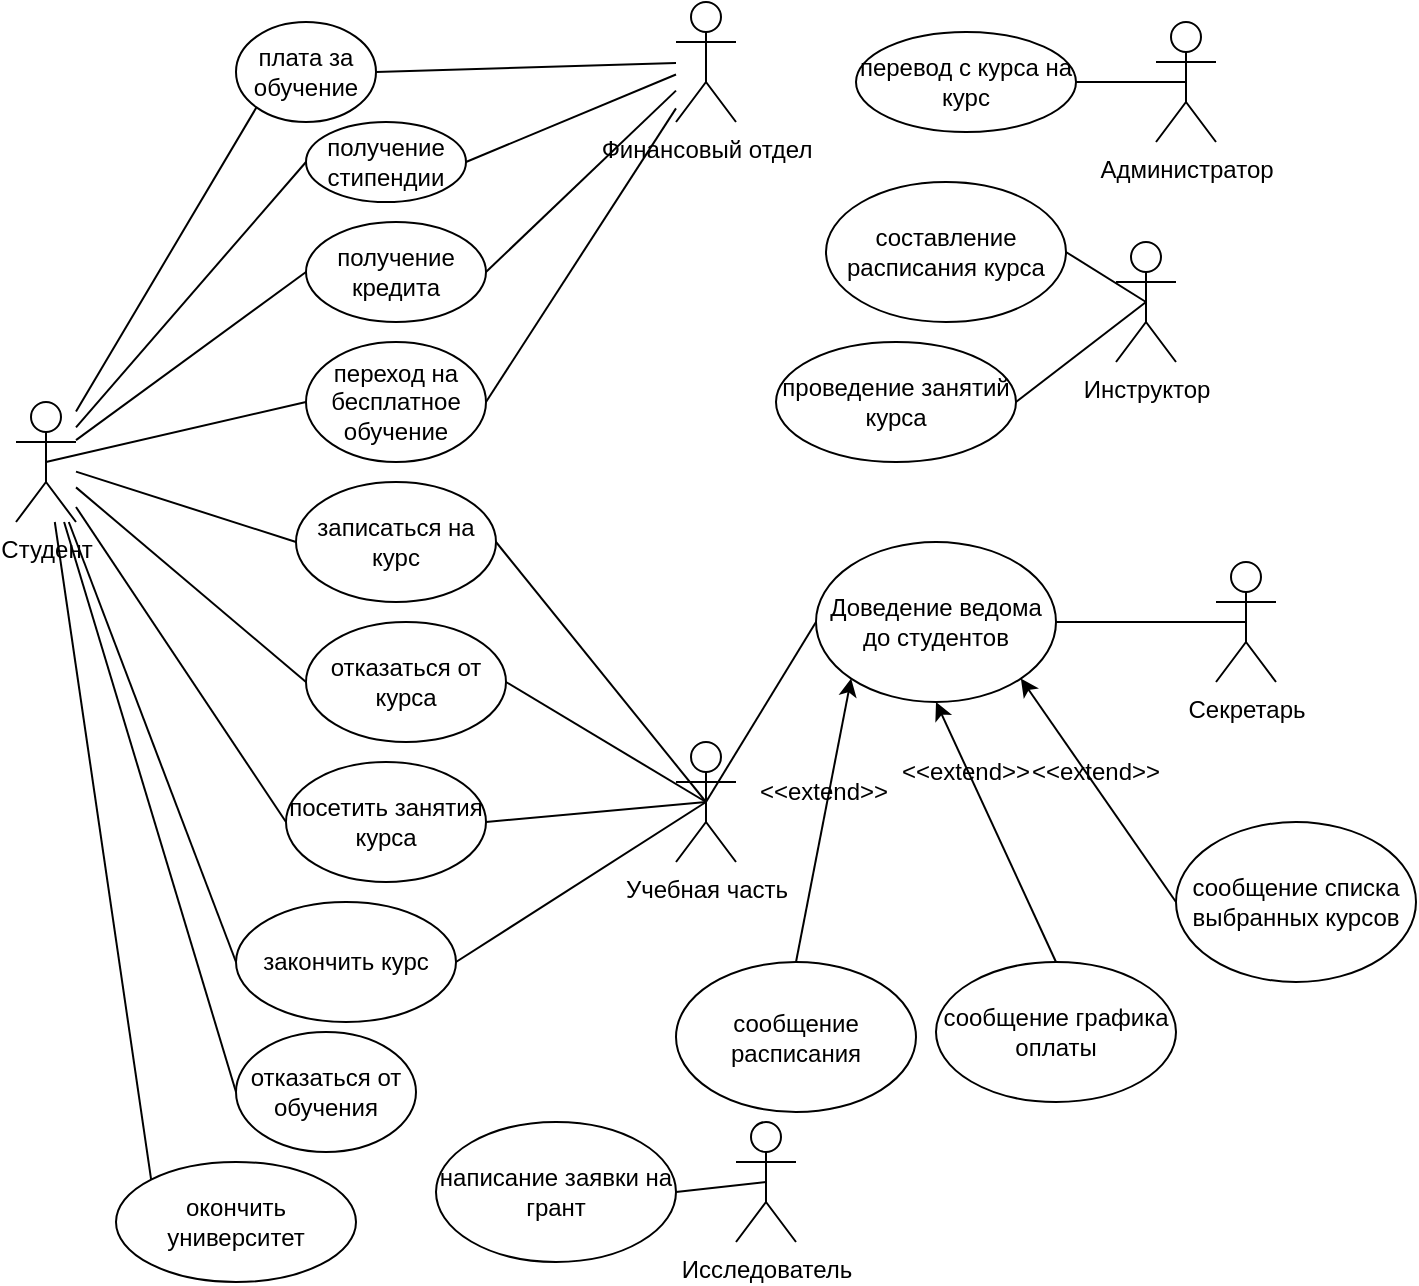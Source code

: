 <mxfile version="24.5.5" type="github">
  <diagram name="Страница — 1" id="2HNUnHAPoWYAbbi1-PQz">
    <mxGraphModel dx="1290" dy="574" grid="1" gridSize="10" guides="1" tooltips="1" connect="1" arrows="1" fold="1" page="1" pageScale="1" pageWidth="827" pageHeight="1169" math="0" shadow="0">
      <root>
        <mxCell id="0" />
        <mxCell id="1" parent="0" />
        <mxCell id="aZke15LOiPtuaOiSXF2V-1" value="Администратор" style="shape=umlActor;verticalLabelPosition=bottom;verticalAlign=top;html=1;outlineConnect=0;" vertex="1" parent="1">
          <mxGeometry x="610" y="50" width="30" height="60" as="geometry" />
        </mxCell>
        <mxCell id="aZke15LOiPtuaOiSXF2V-2" value="Финансовый отдел" style="shape=umlActor;verticalLabelPosition=bottom;verticalAlign=top;html=1;outlineConnect=0;" vertex="1" parent="1">
          <mxGeometry x="370" y="40" width="30" height="60" as="geometry" />
        </mxCell>
        <mxCell id="aZke15LOiPtuaOiSXF2V-3" value="Инструктор" style="shape=umlActor;verticalLabelPosition=bottom;verticalAlign=top;html=1;outlineConnect=0;" vertex="1" parent="1">
          <mxGeometry x="590" y="160" width="30" height="60" as="geometry" />
        </mxCell>
        <mxCell id="aZke15LOiPtuaOiSXF2V-4" value="Секретарь" style="shape=umlActor;verticalLabelPosition=bottom;verticalAlign=top;html=1;outlineConnect=0;" vertex="1" parent="1">
          <mxGeometry x="640" y="320" width="30" height="60" as="geometry" />
        </mxCell>
        <mxCell id="aZke15LOiPtuaOiSXF2V-5" value="Учебная часть" style="shape=umlActor;verticalLabelPosition=bottom;verticalAlign=top;html=1;outlineConnect=0;" vertex="1" parent="1">
          <mxGeometry x="370" y="410" width="30" height="60" as="geometry" />
        </mxCell>
        <mxCell id="aZke15LOiPtuaOiSXF2V-6" value="Исследователь" style="shape=umlActor;verticalLabelPosition=bottom;verticalAlign=top;html=1;outlineConnect=0;" vertex="1" parent="1">
          <mxGeometry x="400" y="600" width="30" height="60" as="geometry" />
        </mxCell>
        <mxCell id="aZke15LOiPtuaOiSXF2V-7" value="Cтудент" style="shape=umlActor;verticalLabelPosition=bottom;verticalAlign=top;html=1;outlineConnect=0;" vertex="1" parent="1">
          <mxGeometry x="40" y="240" width="30" height="60" as="geometry" />
        </mxCell>
        <mxCell id="aZke15LOiPtuaOiSXF2V-8" value="плата за обучение" style="ellipse;whiteSpace=wrap;html=1;" vertex="1" parent="1">
          <mxGeometry x="150" y="50" width="70" height="50" as="geometry" />
        </mxCell>
        <mxCell id="aZke15LOiPtuaOiSXF2V-9" value="получение стипендии" style="ellipse;whiteSpace=wrap;html=1;" vertex="1" parent="1">
          <mxGeometry x="185" y="100" width="80" height="40" as="geometry" />
        </mxCell>
        <mxCell id="aZke15LOiPtuaOiSXF2V-10" value="получение кредита" style="ellipse;whiteSpace=wrap;html=1;" vertex="1" parent="1">
          <mxGeometry x="185" y="150" width="90" height="50" as="geometry" />
        </mxCell>
        <mxCell id="aZke15LOiPtuaOiSXF2V-11" value="переход на бесплатное обучение" style="ellipse;whiteSpace=wrap;html=1;" vertex="1" parent="1">
          <mxGeometry x="185" y="210" width="90" height="60" as="geometry" />
        </mxCell>
        <mxCell id="aZke15LOiPtuaOiSXF2V-12" value="записаться на курс" style="ellipse;whiteSpace=wrap;html=1;" vertex="1" parent="1">
          <mxGeometry x="180" y="280" width="100" height="60" as="geometry" />
        </mxCell>
        <mxCell id="aZke15LOiPtuaOiSXF2V-13" value="отказаться от курса" style="ellipse;whiteSpace=wrap;html=1;" vertex="1" parent="1">
          <mxGeometry x="185" y="350" width="100" height="60" as="geometry" />
        </mxCell>
        <mxCell id="aZke15LOiPtuaOiSXF2V-14" value="посетить занятия курса" style="ellipse;whiteSpace=wrap;html=1;" vertex="1" parent="1">
          <mxGeometry x="175" y="420" width="100" height="60" as="geometry" />
        </mxCell>
        <mxCell id="aZke15LOiPtuaOiSXF2V-15" value="закончить курс" style="ellipse;whiteSpace=wrap;html=1;" vertex="1" parent="1">
          <mxGeometry x="150" y="490" width="110" height="60" as="geometry" />
        </mxCell>
        <mxCell id="aZke15LOiPtuaOiSXF2V-16" value="отказаться от обучения" style="ellipse;whiteSpace=wrap;html=1;" vertex="1" parent="1">
          <mxGeometry x="150" y="555" width="90" height="60" as="geometry" />
        </mxCell>
        <mxCell id="aZke15LOiPtuaOiSXF2V-17" value="окончить университет" style="ellipse;whiteSpace=wrap;html=1;" vertex="1" parent="1">
          <mxGeometry x="90" y="620" width="120" height="60" as="geometry" />
        </mxCell>
        <mxCell id="aZke15LOiPtuaOiSXF2V-21" value="" style="endArrow=none;html=1;rounded=0;exitX=0;exitY=0;exitDx=0;exitDy=0;" edge="1" parent="1" source="aZke15LOiPtuaOiSXF2V-17" target="aZke15LOiPtuaOiSXF2V-7">
          <mxGeometry width="50" height="50" relative="1" as="geometry">
            <mxPoint x="390" y="420" as="sourcePoint" />
            <mxPoint x="60" y="280" as="targetPoint" />
          </mxGeometry>
        </mxCell>
        <mxCell id="aZke15LOiPtuaOiSXF2V-22" value="" style="endArrow=none;html=1;rounded=0;entryX=0;entryY=0.5;entryDx=0;entryDy=0;" edge="1" parent="1" source="aZke15LOiPtuaOiSXF2V-7" target="aZke15LOiPtuaOiSXF2V-16">
          <mxGeometry width="50" height="50" relative="1" as="geometry">
            <mxPoint x="390" y="430" as="sourcePoint" />
            <mxPoint x="440" y="380" as="targetPoint" />
          </mxGeometry>
        </mxCell>
        <mxCell id="aZke15LOiPtuaOiSXF2V-23" value="" style="endArrow=none;html=1;rounded=0;exitX=0;exitY=0.5;exitDx=0;exitDy=0;" edge="1" parent="1" source="aZke15LOiPtuaOiSXF2V-15" target="aZke15LOiPtuaOiSXF2V-7">
          <mxGeometry width="50" height="50" relative="1" as="geometry">
            <mxPoint x="390" y="430" as="sourcePoint" />
            <mxPoint x="440" y="380" as="targetPoint" />
          </mxGeometry>
        </mxCell>
        <mxCell id="aZke15LOiPtuaOiSXF2V-24" value="" style="endArrow=none;html=1;rounded=0;exitX=0;exitY=0.5;exitDx=0;exitDy=0;" edge="1" parent="1" source="aZke15LOiPtuaOiSXF2V-14" target="aZke15LOiPtuaOiSXF2V-7">
          <mxGeometry width="50" height="50" relative="1" as="geometry">
            <mxPoint x="390" y="430" as="sourcePoint" />
            <mxPoint x="440" y="380" as="targetPoint" />
          </mxGeometry>
        </mxCell>
        <mxCell id="aZke15LOiPtuaOiSXF2V-25" value="" style="endArrow=none;html=1;rounded=0;exitX=0;exitY=0.5;exitDx=0;exitDy=0;" edge="1" parent="1" source="aZke15LOiPtuaOiSXF2V-13" target="aZke15LOiPtuaOiSXF2V-7">
          <mxGeometry width="50" height="50" relative="1" as="geometry">
            <mxPoint x="390" y="430" as="sourcePoint" />
            <mxPoint x="440" y="380" as="targetPoint" />
          </mxGeometry>
        </mxCell>
        <mxCell id="aZke15LOiPtuaOiSXF2V-26" value="" style="endArrow=none;html=1;rounded=0;exitX=0;exitY=0.5;exitDx=0;exitDy=0;" edge="1" parent="1" source="aZke15LOiPtuaOiSXF2V-12" target="aZke15LOiPtuaOiSXF2V-7">
          <mxGeometry width="50" height="50" relative="1" as="geometry">
            <mxPoint x="170" y="300" as="sourcePoint" />
            <mxPoint x="440" y="280" as="targetPoint" />
          </mxGeometry>
        </mxCell>
        <mxCell id="aZke15LOiPtuaOiSXF2V-27" value="" style="endArrow=none;html=1;rounded=0;entryX=0.5;entryY=0.5;entryDx=0;entryDy=0;entryPerimeter=0;exitX=0;exitY=0.5;exitDx=0;exitDy=0;" edge="1" parent="1" source="aZke15LOiPtuaOiSXF2V-11" target="aZke15LOiPtuaOiSXF2V-7">
          <mxGeometry width="50" height="50" relative="1" as="geometry">
            <mxPoint x="390" y="330" as="sourcePoint" />
            <mxPoint x="440" y="280" as="targetPoint" />
          </mxGeometry>
        </mxCell>
        <mxCell id="aZke15LOiPtuaOiSXF2V-28" value="" style="endArrow=none;html=1;rounded=0;entryX=0;entryY=0.5;entryDx=0;entryDy=0;" edge="1" parent="1" source="aZke15LOiPtuaOiSXF2V-7" target="aZke15LOiPtuaOiSXF2V-10">
          <mxGeometry width="50" height="50" relative="1" as="geometry">
            <mxPoint x="390" y="330" as="sourcePoint" />
            <mxPoint x="440" y="280" as="targetPoint" />
          </mxGeometry>
        </mxCell>
        <mxCell id="aZke15LOiPtuaOiSXF2V-29" value="" style="endArrow=none;html=1;rounded=0;entryX=0;entryY=0.5;entryDx=0;entryDy=0;" edge="1" parent="1" source="aZke15LOiPtuaOiSXF2V-7" target="aZke15LOiPtuaOiSXF2V-9">
          <mxGeometry width="50" height="50" relative="1" as="geometry">
            <mxPoint x="390" y="330" as="sourcePoint" />
            <mxPoint x="440" y="280" as="targetPoint" />
          </mxGeometry>
        </mxCell>
        <mxCell id="aZke15LOiPtuaOiSXF2V-30" value="" style="endArrow=none;html=1;rounded=0;entryX=0;entryY=1;entryDx=0;entryDy=0;" edge="1" parent="1" source="aZke15LOiPtuaOiSXF2V-7" target="aZke15LOiPtuaOiSXF2V-8">
          <mxGeometry width="50" height="50" relative="1" as="geometry">
            <mxPoint x="390" y="330" as="sourcePoint" />
            <mxPoint x="440" y="280" as="targetPoint" />
          </mxGeometry>
        </mxCell>
        <mxCell id="aZke15LOiPtuaOiSXF2V-31" value="" style="endArrow=none;html=1;rounded=0;exitX=1;exitY=0.5;exitDx=0;exitDy=0;" edge="1" parent="1" source="aZke15LOiPtuaOiSXF2V-8" target="aZke15LOiPtuaOiSXF2V-2">
          <mxGeometry width="50" height="50" relative="1" as="geometry">
            <mxPoint x="390" y="330" as="sourcePoint" />
            <mxPoint x="440" y="280" as="targetPoint" />
          </mxGeometry>
        </mxCell>
        <mxCell id="aZke15LOiPtuaOiSXF2V-32" value="" style="endArrow=none;html=1;rounded=0;exitX=1;exitY=0.5;exitDx=0;exitDy=0;" edge="1" parent="1" source="aZke15LOiPtuaOiSXF2V-11" target="aZke15LOiPtuaOiSXF2V-2">
          <mxGeometry width="50" height="50" relative="1" as="geometry">
            <mxPoint x="390" y="330" as="sourcePoint" />
            <mxPoint x="440" y="280" as="targetPoint" />
          </mxGeometry>
        </mxCell>
        <mxCell id="aZke15LOiPtuaOiSXF2V-33" value="" style="endArrow=none;html=1;rounded=0;entryX=1;entryY=0.5;entryDx=0;entryDy=0;" edge="1" parent="1" source="aZke15LOiPtuaOiSXF2V-2" target="aZke15LOiPtuaOiSXF2V-10">
          <mxGeometry width="50" height="50" relative="1" as="geometry">
            <mxPoint x="390" y="330" as="sourcePoint" />
            <mxPoint x="440" y="280" as="targetPoint" />
          </mxGeometry>
        </mxCell>
        <mxCell id="aZke15LOiPtuaOiSXF2V-34" value="" style="endArrow=none;html=1;rounded=0;entryX=1;entryY=0.5;entryDx=0;entryDy=0;" edge="1" parent="1" source="aZke15LOiPtuaOiSXF2V-2" target="aZke15LOiPtuaOiSXF2V-9">
          <mxGeometry width="50" height="50" relative="1" as="geometry">
            <mxPoint x="390" y="330" as="sourcePoint" />
            <mxPoint x="440" y="280" as="targetPoint" />
          </mxGeometry>
        </mxCell>
        <mxCell id="aZke15LOiPtuaOiSXF2V-35" value="перевод с курса на курс" style="ellipse;whiteSpace=wrap;html=1;" vertex="1" parent="1">
          <mxGeometry x="460" y="55" width="110" height="50" as="geometry" />
        </mxCell>
        <mxCell id="aZke15LOiPtuaOiSXF2V-36" value="" style="endArrow=none;html=1;rounded=0;entryX=1;entryY=0.5;entryDx=0;entryDy=0;exitX=0.5;exitY=0.5;exitDx=0;exitDy=0;exitPerimeter=0;" edge="1" parent="1" source="aZke15LOiPtuaOiSXF2V-1" target="aZke15LOiPtuaOiSXF2V-35">
          <mxGeometry width="50" height="50" relative="1" as="geometry">
            <mxPoint x="390" y="330" as="sourcePoint" />
            <mxPoint x="440" y="280" as="targetPoint" />
          </mxGeometry>
        </mxCell>
        <mxCell id="aZke15LOiPtuaOiSXF2V-37" value="" style="endArrow=none;html=1;rounded=0;entryX=1;entryY=0.5;entryDx=0;entryDy=0;exitX=0.5;exitY=0.5;exitDx=0;exitDy=0;exitPerimeter=0;" edge="1" parent="1" source="aZke15LOiPtuaOiSXF2V-5" target="aZke15LOiPtuaOiSXF2V-15">
          <mxGeometry width="50" height="50" relative="1" as="geometry">
            <mxPoint x="390" y="430" as="sourcePoint" />
            <mxPoint x="440" y="380" as="targetPoint" />
          </mxGeometry>
        </mxCell>
        <mxCell id="aZke15LOiPtuaOiSXF2V-38" value="" style="endArrow=none;html=1;rounded=0;entryX=1;entryY=0.5;entryDx=0;entryDy=0;exitX=0.5;exitY=0.5;exitDx=0;exitDy=0;exitPerimeter=0;" edge="1" parent="1" source="aZke15LOiPtuaOiSXF2V-5" target="aZke15LOiPtuaOiSXF2V-12">
          <mxGeometry width="50" height="50" relative="1" as="geometry">
            <mxPoint x="340" y="410" as="sourcePoint" />
            <mxPoint x="440" y="380" as="targetPoint" />
          </mxGeometry>
        </mxCell>
        <mxCell id="aZke15LOiPtuaOiSXF2V-39" value="" style="endArrow=none;html=1;rounded=0;entryX=1;entryY=0.5;entryDx=0;entryDy=0;exitX=0.5;exitY=0.5;exitDx=0;exitDy=0;exitPerimeter=0;" edge="1" parent="1" source="aZke15LOiPtuaOiSXF2V-5" target="aZke15LOiPtuaOiSXF2V-13">
          <mxGeometry width="50" height="50" relative="1" as="geometry">
            <mxPoint x="390" y="430" as="sourcePoint" />
            <mxPoint x="440" y="380" as="targetPoint" />
          </mxGeometry>
        </mxCell>
        <mxCell id="aZke15LOiPtuaOiSXF2V-40" value="" style="endArrow=none;html=1;rounded=0;entryX=1;entryY=0.5;entryDx=0;entryDy=0;exitX=0.5;exitY=0.5;exitDx=0;exitDy=0;exitPerimeter=0;" edge="1" parent="1" source="aZke15LOiPtuaOiSXF2V-5" target="aZke15LOiPtuaOiSXF2V-14">
          <mxGeometry width="50" height="50" relative="1" as="geometry">
            <mxPoint x="390" y="430" as="sourcePoint" />
            <mxPoint x="440" y="380" as="targetPoint" />
          </mxGeometry>
        </mxCell>
        <mxCell id="aZke15LOiPtuaOiSXF2V-41" value="написание заявки на грант" style="ellipse;whiteSpace=wrap;html=1;" vertex="1" parent="1">
          <mxGeometry x="250" y="600" width="120" height="70" as="geometry" />
        </mxCell>
        <mxCell id="aZke15LOiPtuaOiSXF2V-42" value="" style="endArrow=none;html=1;rounded=0;entryX=0.5;entryY=0.5;entryDx=0;entryDy=0;entryPerimeter=0;exitX=1;exitY=0.5;exitDx=0;exitDy=0;" edge="1" parent="1" source="aZke15LOiPtuaOiSXF2V-41" target="aZke15LOiPtuaOiSXF2V-6">
          <mxGeometry width="50" height="50" relative="1" as="geometry">
            <mxPoint x="390" y="530" as="sourcePoint" />
            <mxPoint x="440" y="480" as="targetPoint" />
          </mxGeometry>
        </mxCell>
        <mxCell id="aZke15LOiPtuaOiSXF2V-43" value="составление расписания курса" style="ellipse;whiteSpace=wrap;html=1;" vertex="1" parent="1">
          <mxGeometry x="445" y="130" width="120" height="70" as="geometry" />
        </mxCell>
        <mxCell id="aZke15LOiPtuaOiSXF2V-44" value="проведение занятий курса" style="ellipse;whiteSpace=wrap;html=1;" vertex="1" parent="1">
          <mxGeometry x="420" y="210" width="120" height="60" as="geometry" />
        </mxCell>
        <mxCell id="aZke15LOiPtuaOiSXF2V-45" value="" style="endArrow=none;html=1;rounded=0;entryX=1;entryY=0.5;entryDx=0;entryDy=0;exitX=0.5;exitY=0.5;exitDx=0;exitDy=0;exitPerimeter=0;" edge="1" parent="1" source="aZke15LOiPtuaOiSXF2V-3" target="aZke15LOiPtuaOiSXF2V-44">
          <mxGeometry width="50" height="50" relative="1" as="geometry">
            <mxPoint x="390" y="430" as="sourcePoint" />
            <mxPoint x="440" y="380" as="targetPoint" />
          </mxGeometry>
        </mxCell>
        <mxCell id="aZke15LOiPtuaOiSXF2V-46" value="" style="endArrow=none;html=1;rounded=0;entryX=1;entryY=0.5;entryDx=0;entryDy=0;exitX=0.5;exitY=0.5;exitDx=0;exitDy=0;exitPerimeter=0;" edge="1" parent="1" source="aZke15LOiPtuaOiSXF2V-3" target="aZke15LOiPtuaOiSXF2V-43">
          <mxGeometry width="50" height="50" relative="1" as="geometry">
            <mxPoint x="390" y="430" as="sourcePoint" />
            <mxPoint x="440" y="380" as="targetPoint" />
          </mxGeometry>
        </mxCell>
        <mxCell id="aZke15LOiPtuaOiSXF2V-47" value="Доведение ведома до студентов" style="ellipse;whiteSpace=wrap;html=1;" vertex="1" parent="1">
          <mxGeometry x="440" y="310" width="120" height="80" as="geometry" />
        </mxCell>
        <mxCell id="aZke15LOiPtuaOiSXF2V-48" value="сообщение графика оплаты" style="ellipse;whiteSpace=wrap;html=1;" vertex="1" parent="1">
          <mxGeometry x="500" y="520" width="120" height="70" as="geometry" />
        </mxCell>
        <mxCell id="aZke15LOiPtuaOiSXF2V-49" value="сообщение расписания" style="ellipse;whiteSpace=wrap;html=1;" vertex="1" parent="1">
          <mxGeometry x="370" y="520" width="120" height="75" as="geometry" />
        </mxCell>
        <mxCell id="aZke15LOiPtuaOiSXF2V-50" value="сообщение списка выбранных курсов" style="ellipse;whiteSpace=wrap;html=1;" vertex="1" parent="1">
          <mxGeometry x="620" y="450" width="120" height="80" as="geometry" />
        </mxCell>
        <mxCell id="aZke15LOiPtuaOiSXF2V-51" value="" style="endArrow=classic;html=1;rounded=0;entryX=1;entryY=1;entryDx=0;entryDy=0;exitX=0;exitY=0.5;exitDx=0;exitDy=0;" edge="1" parent="1" source="aZke15LOiPtuaOiSXF2V-50" target="aZke15LOiPtuaOiSXF2V-47">
          <mxGeometry width="50" height="50" relative="1" as="geometry">
            <mxPoint x="390" y="430" as="sourcePoint" />
            <mxPoint x="440" y="380" as="targetPoint" />
          </mxGeometry>
        </mxCell>
        <mxCell id="aZke15LOiPtuaOiSXF2V-52" value="" style="endArrow=classic;html=1;rounded=0;entryX=0.5;entryY=1;entryDx=0;entryDy=0;exitX=0.5;exitY=0;exitDx=0;exitDy=0;" edge="1" parent="1" source="aZke15LOiPtuaOiSXF2V-48" target="aZke15LOiPtuaOiSXF2V-47">
          <mxGeometry width="50" height="50" relative="1" as="geometry">
            <mxPoint x="390" y="430" as="sourcePoint" />
            <mxPoint x="440" y="380" as="targetPoint" />
          </mxGeometry>
        </mxCell>
        <mxCell id="aZke15LOiPtuaOiSXF2V-53" value="" style="endArrow=classic;html=1;rounded=0;entryX=0;entryY=1;entryDx=0;entryDy=0;exitX=0.5;exitY=0;exitDx=0;exitDy=0;" edge="1" parent="1" source="aZke15LOiPtuaOiSXF2V-49" target="aZke15LOiPtuaOiSXF2V-47">
          <mxGeometry width="50" height="50" relative="1" as="geometry">
            <mxPoint x="390" y="430" as="sourcePoint" />
            <mxPoint x="440" y="380" as="targetPoint" />
          </mxGeometry>
        </mxCell>
        <mxCell id="aZke15LOiPtuaOiSXF2V-54" value="" style="endArrow=none;html=1;rounded=0;entryX=0.5;entryY=0.5;entryDx=0;entryDy=0;entryPerimeter=0;exitX=1;exitY=0.5;exitDx=0;exitDy=0;" edge="1" parent="1" source="aZke15LOiPtuaOiSXF2V-47" target="aZke15LOiPtuaOiSXF2V-4">
          <mxGeometry width="50" height="50" relative="1" as="geometry">
            <mxPoint x="390" y="430" as="sourcePoint" />
            <mxPoint x="440" y="380" as="targetPoint" />
          </mxGeometry>
        </mxCell>
        <mxCell id="aZke15LOiPtuaOiSXF2V-56" value="" style="endArrow=none;html=1;rounded=0;entryX=0;entryY=0.5;entryDx=0;entryDy=0;exitX=0.5;exitY=0.5;exitDx=0;exitDy=0;exitPerimeter=0;" edge="1" parent="1" source="aZke15LOiPtuaOiSXF2V-5" target="aZke15LOiPtuaOiSXF2V-47">
          <mxGeometry width="50" height="50" relative="1" as="geometry">
            <mxPoint x="390" y="430" as="sourcePoint" />
            <mxPoint x="440" y="380" as="targetPoint" />
          </mxGeometry>
        </mxCell>
        <mxCell id="aZke15LOiPtuaOiSXF2V-57" value="&amp;lt;&amp;lt;extend&amp;gt;&amp;gt;" style="text;html=1;align=center;verticalAlign=middle;whiteSpace=wrap;rounded=0;" vertex="1" parent="1">
          <mxGeometry x="414" y="420" width="60" height="30" as="geometry" />
        </mxCell>
        <mxCell id="aZke15LOiPtuaOiSXF2V-58" value="&amp;lt;&amp;lt;extend&amp;gt;&amp;gt;" style="text;html=1;align=center;verticalAlign=middle;whiteSpace=wrap;rounded=0;" vertex="1" parent="1">
          <mxGeometry x="485" y="410" width="60" height="30" as="geometry" />
        </mxCell>
        <mxCell id="aZke15LOiPtuaOiSXF2V-60" value="&amp;lt;&amp;lt;extend&amp;gt;&amp;gt;" style="text;html=1;align=center;verticalAlign=middle;whiteSpace=wrap;rounded=0;" vertex="1" parent="1">
          <mxGeometry x="550" y="410" width="60" height="30" as="geometry" />
        </mxCell>
      </root>
    </mxGraphModel>
  </diagram>
</mxfile>
